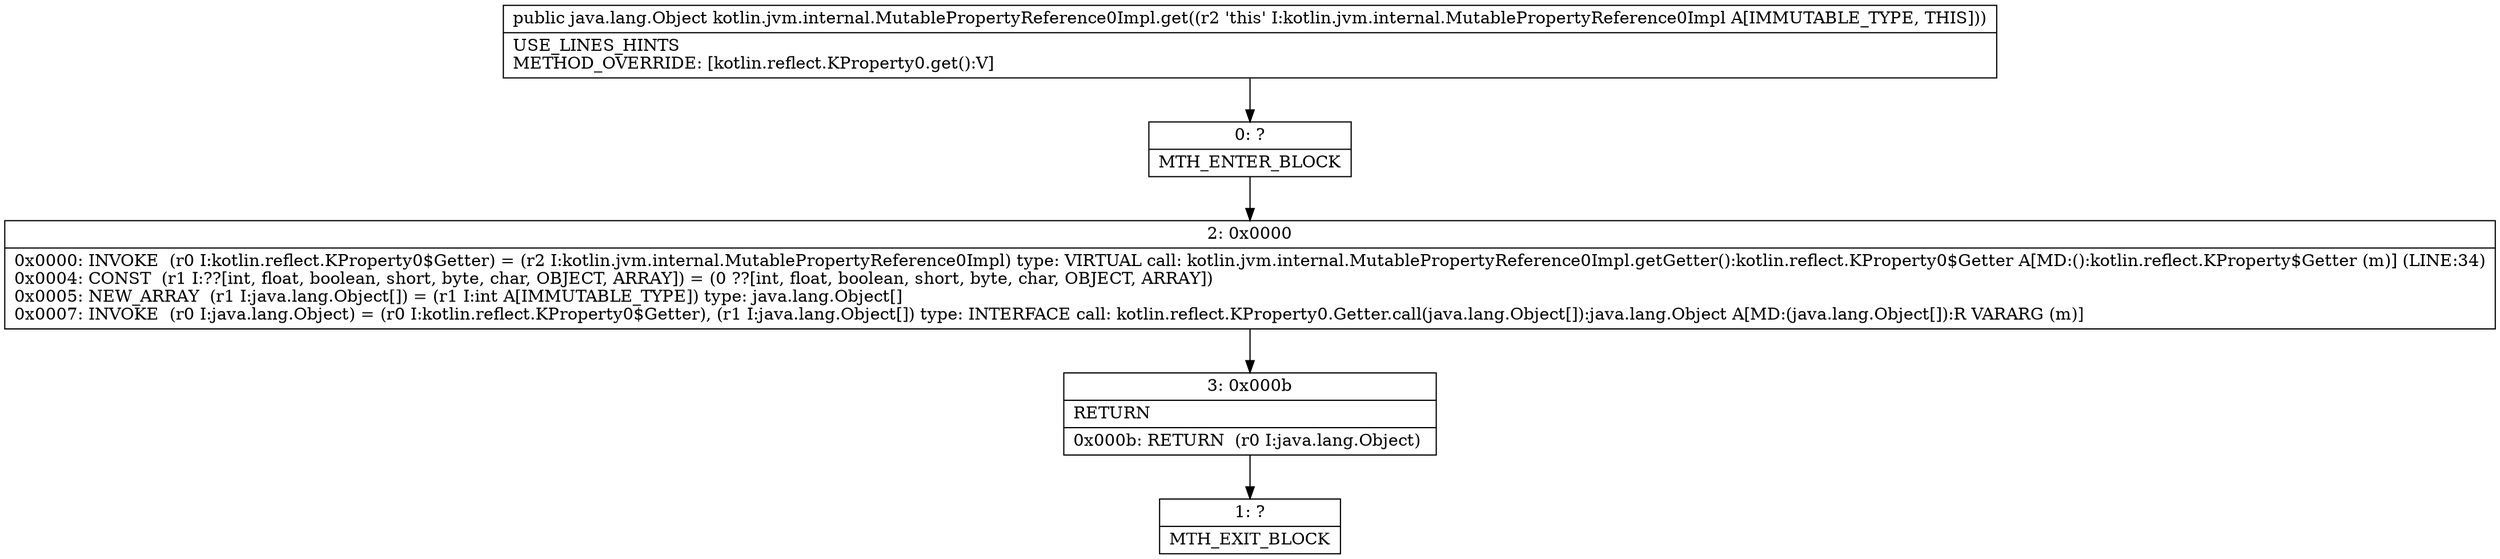 digraph "CFG forkotlin.jvm.internal.MutablePropertyReference0Impl.get()Ljava\/lang\/Object;" {
Node_0 [shape=record,label="{0\:\ ?|MTH_ENTER_BLOCK\l}"];
Node_2 [shape=record,label="{2\:\ 0x0000|0x0000: INVOKE  (r0 I:kotlin.reflect.KProperty0$Getter) = (r2 I:kotlin.jvm.internal.MutablePropertyReference0Impl) type: VIRTUAL call: kotlin.jvm.internal.MutablePropertyReference0Impl.getGetter():kotlin.reflect.KProperty0$Getter A[MD:():kotlin.reflect.KProperty$Getter (m)] (LINE:34)\l0x0004: CONST  (r1 I:??[int, float, boolean, short, byte, char, OBJECT, ARRAY]) = (0 ??[int, float, boolean, short, byte, char, OBJECT, ARRAY]) \l0x0005: NEW_ARRAY  (r1 I:java.lang.Object[]) = (r1 I:int A[IMMUTABLE_TYPE]) type: java.lang.Object[] \l0x0007: INVOKE  (r0 I:java.lang.Object) = (r0 I:kotlin.reflect.KProperty0$Getter), (r1 I:java.lang.Object[]) type: INTERFACE call: kotlin.reflect.KProperty0.Getter.call(java.lang.Object[]):java.lang.Object A[MD:(java.lang.Object[]):R VARARG (m)]\l}"];
Node_3 [shape=record,label="{3\:\ 0x000b|RETURN\l|0x000b: RETURN  (r0 I:java.lang.Object) \l}"];
Node_1 [shape=record,label="{1\:\ ?|MTH_EXIT_BLOCK\l}"];
MethodNode[shape=record,label="{public java.lang.Object kotlin.jvm.internal.MutablePropertyReference0Impl.get((r2 'this' I:kotlin.jvm.internal.MutablePropertyReference0Impl A[IMMUTABLE_TYPE, THIS]))  | USE_LINES_HINTS\lMETHOD_OVERRIDE: [kotlin.reflect.KProperty0.get():V]\l}"];
MethodNode -> Node_0;Node_0 -> Node_2;
Node_2 -> Node_3;
Node_3 -> Node_1;
}

